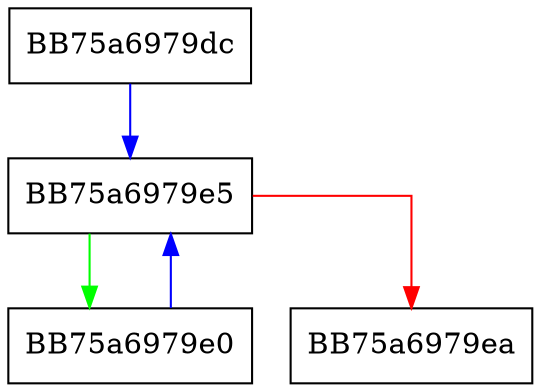 digraph countLookasideSlots {
  node [shape="box"];
  graph [splines=ortho];
  BB75a6979dc -> BB75a6979e5 [color="blue"];
  BB75a6979e0 -> BB75a6979e5 [color="blue"];
  BB75a6979e5 -> BB75a6979e0 [color="green"];
  BB75a6979e5 -> BB75a6979ea [color="red"];
}